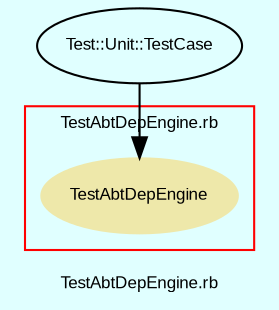digraph TopLevel {
    compound = true
    bgcolor = lightcyan1
    fontname = Arial
    fontsize = 8
    label = "TestAbtDepEngine.rb"
    node [
        fontname = Arial,
        fontsize = 8,
        color = black
    ]

    subgraph cluster_10 {
        fontname = Arial
        color = red
        label = "TestAbtDepEngine.rb"
        TestAbtDepEngine [
            fontcolor = black,
            URL = "classes/TestAbtDepEngine.html",
            shape = ellipse,
            color = palegoldenrod,
            style = filled,
            label = "TestAbtDepEngine"
        ]

    }

    Test__Unit__TestCase [
        URL = "classes/Test/Unit/TestCase.html",
        label = "Test::Unit::TestCase"
    ]

    Test__Unit__TestCase -> TestAbtDepEngine [

    ]

}

